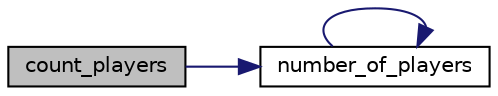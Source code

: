 digraph "count_players"
{
 // LATEX_PDF_SIZE
  edge [fontname="Helvetica",fontsize="10",labelfontname="Helvetica",labelfontsize="10"];
  node [fontname="Helvetica",fontsize="10",shape=record];
  rankdir="LR";
  Node1 [label="count_players",height=0.2,width=0.4,color="black", fillcolor="grey75", style="filled", fontcolor="black",tooltip=" "];
  Node1 -> Node2 [color="midnightblue",fontsize="10",style="solid",fontname="Helvetica"];
  Node2 [label="number_of_players",height=0.2,width=0.4,color="black", fillcolor="white", style="filled",URL="$player__functions_8c.html#a09a489d53e6454b3b6645db3669c7b0b",tooltip=" "];
  Node2 -> Node2 [color="midnightblue",fontsize="10",style="solid",fontname="Helvetica"];
}
